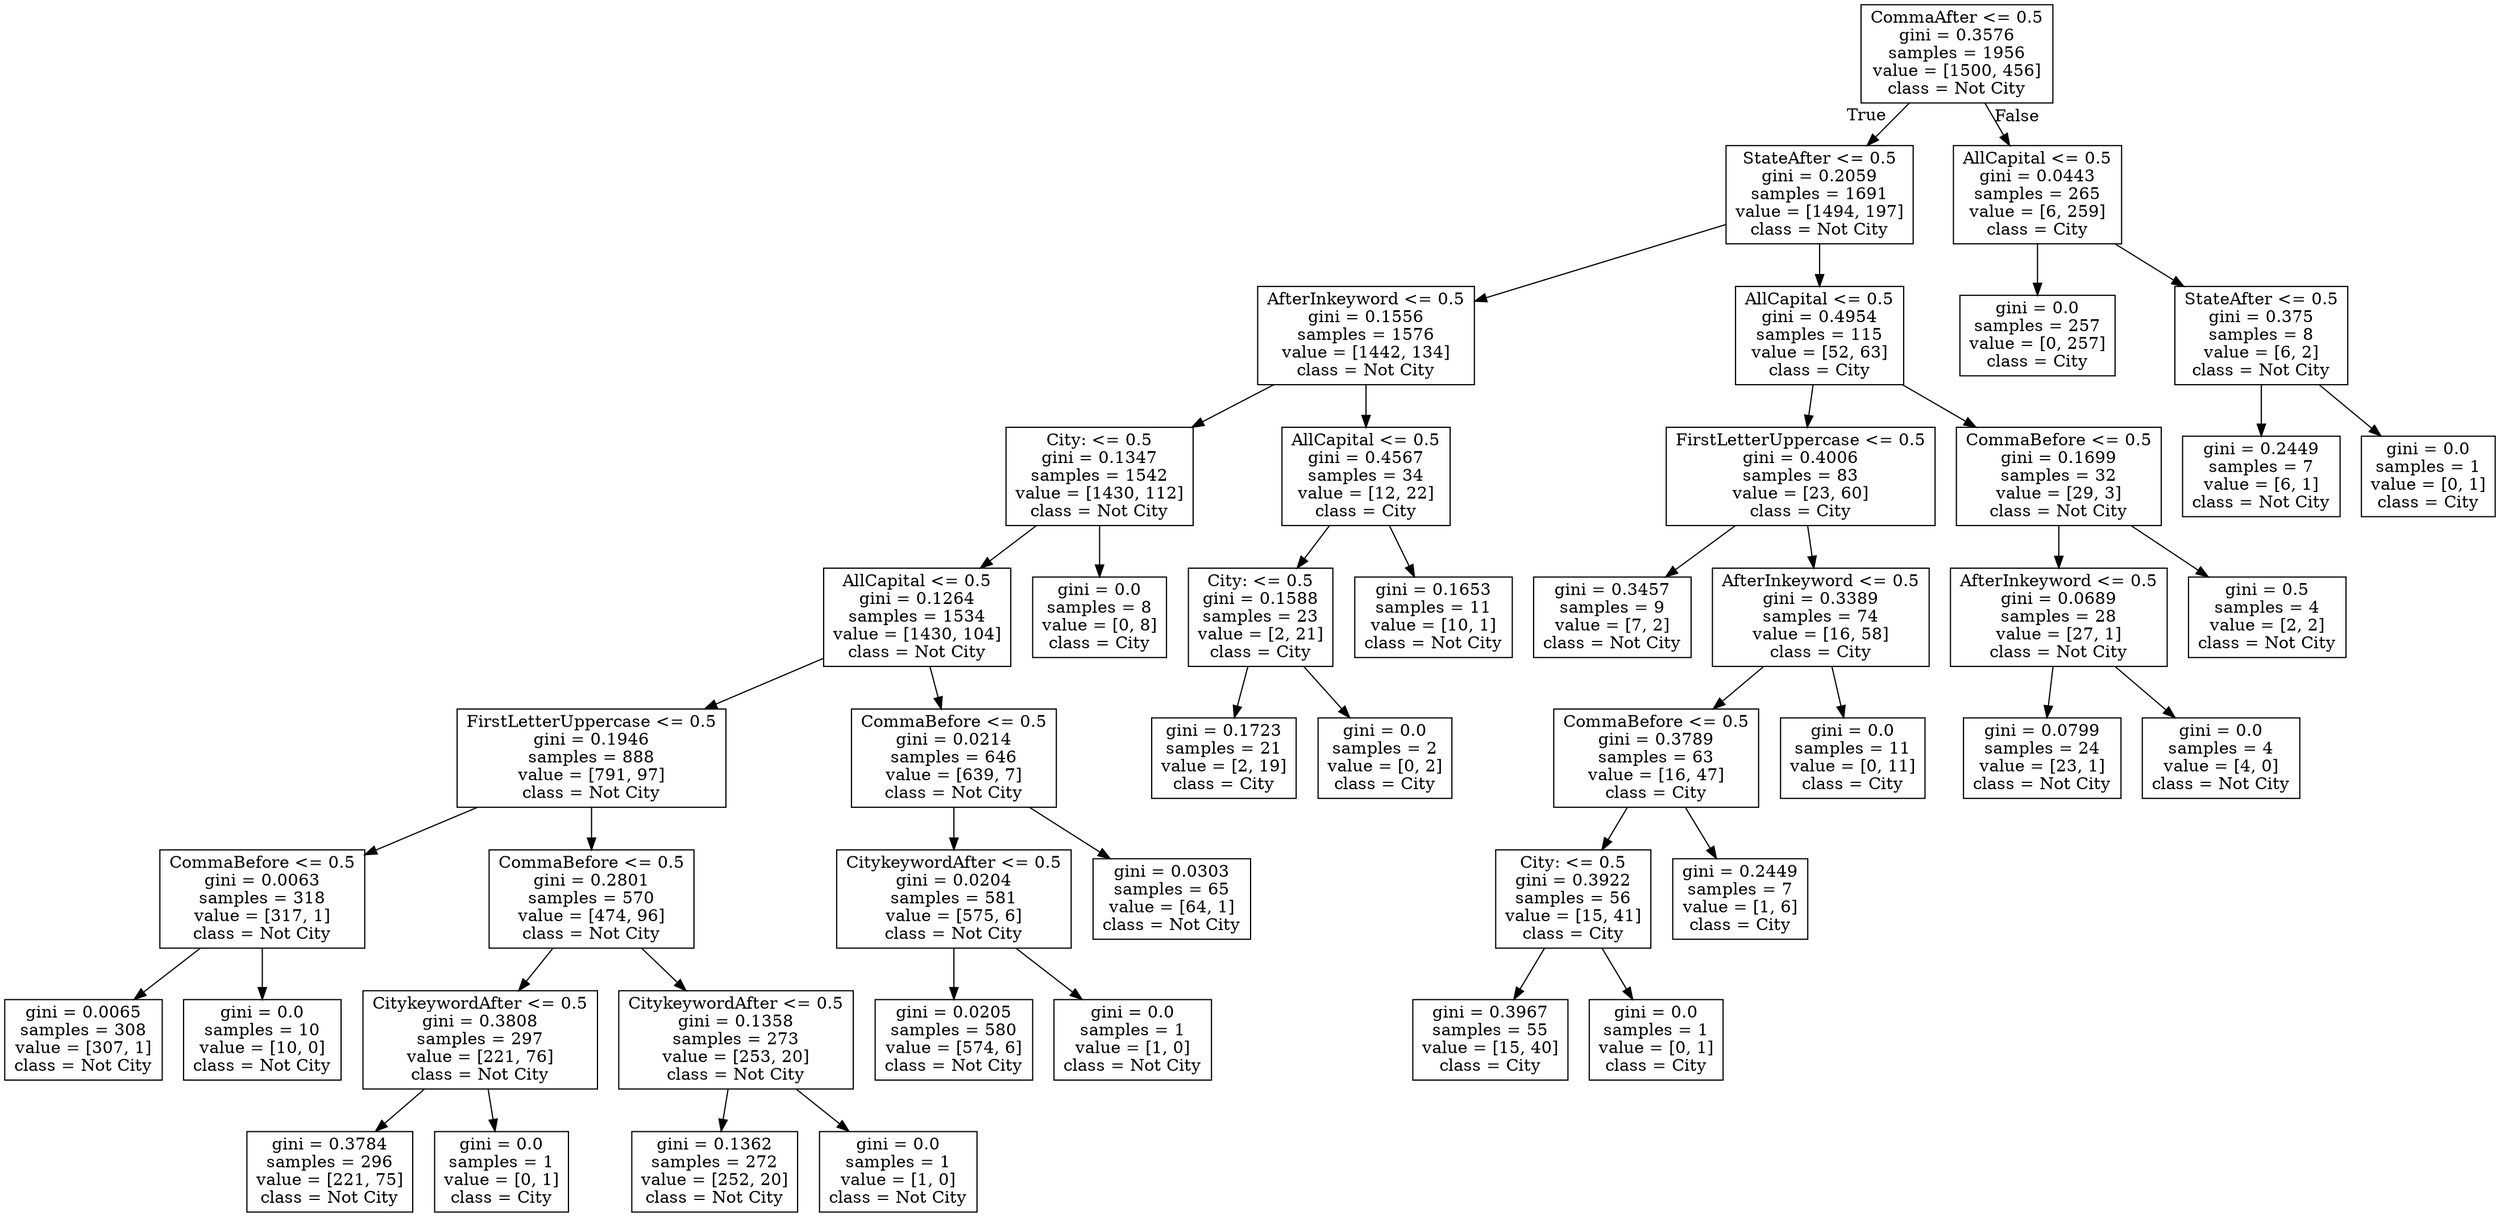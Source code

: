 digraph Tree {
node [shape=box] ;
0 [label="CommaAfter <= 0.5\ngini = 0.3576\nsamples = 1956\nvalue = [1500, 456]\nclass = Not City"] ;
1 [label="StateAfter <= 0.5\ngini = 0.2059\nsamples = 1691\nvalue = [1494, 197]\nclass = Not City"] ;
0 -> 1 [labeldistance=2.5, labelangle=45, headlabel="True"] ;
2 [label="AfterInkeyword <= 0.5\ngini = 0.1556\nsamples = 1576\nvalue = [1442, 134]\nclass = Not City"] ;
1 -> 2 ;
3 [label="City: <= 0.5\ngini = 0.1347\nsamples = 1542\nvalue = [1430, 112]\nclass = Not City"] ;
2 -> 3 ;
4 [label="AllCapital <= 0.5\ngini = 0.1264\nsamples = 1534\nvalue = [1430, 104]\nclass = Not City"] ;
3 -> 4 ;
5 [label="FirstLetterUppercase <= 0.5\ngini = 0.1946\nsamples = 888\nvalue = [791, 97]\nclass = Not City"] ;
4 -> 5 ;
6 [label="CommaBefore <= 0.5\ngini = 0.0063\nsamples = 318\nvalue = [317, 1]\nclass = Not City"] ;
5 -> 6 ;
7 [label="gini = 0.0065\nsamples = 308\nvalue = [307, 1]\nclass = Not City"] ;
6 -> 7 ;
8 [label="gini = 0.0\nsamples = 10\nvalue = [10, 0]\nclass = Not City"] ;
6 -> 8 ;
9 [label="CommaBefore <= 0.5\ngini = 0.2801\nsamples = 570\nvalue = [474, 96]\nclass = Not City"] ;
5 -> 9 ;
10 [label="CitykeywordAfter <= 0.5\ngini = 0.3808\nsamples = 297\nvalue = [221, 76]\nclass = Not City"] ;
9 -> 10 ;
11 [label="gini = 0.3784\nsamples = 296\nvalue = [221, 75]\nclass = Not City"] ;
10 -> 11 ;
12 [label="gini = 0.0\nsamples = 1\nvalue = [0, 1]\nclass = City"] ;
10 -> 12 ;
13 [label="CitykeywordAfter <= 0.5\ngini = 0.1358\nsamples = 273\nvalue = [253, 20]\nclass = Not City"] ;
9 -> 13 ;
14 [label="gini = 0.1362\nsamples = 272\nvalue = [252, 20]\nclass = Not City"] ;
13 -> 14 ;
15 [label="gini = 0.0\nsamples = 1\nvalue = [1, 0]\nclass = Not City"] ;
13 -> 15 ;
16 [label="CommaBefore <= 0.5\ngini = 0.0214\nsamples = 646\nvalue = [639, 7]\nclass = Not City"] ;
4 -> 16 ;
17 [label="CitykeywordAfter <= 0.5\ngini = 0.0204\nsamples = 581\nvalue = [575, 6]\nclass = Not City"] ;
16 -> 17 ;
18 [label="gini = 0.0205\nsamples = 580\nvalue = [574, 6]\nclass = Not City"] ;
17 -> 18 ;
19 [label="gini = 0.0\nsamples = 1\nvalue = [1, 0]\nclass = Not City"] ;
17 -> 19 ;
20 [label="gini = 0.0303\nsamples = 65\nvalue = [64, 1]\nclass = Not City"] ;
16 -> 20 ;
21 [label="gini = 0.0\nsamples = 8\nvalue = [0, 8]\nclass = City"] ;
3 -> 21 ;
22 [label="AllCapital <= 0.5\ngini = 0.4567\nsamples = 34\nvalue = [12, 22]\nclass = City"] ;
2 -> 22 ;
23 [label="City: <= 0.5\ngini = 0.1588\nsamples = 23\nvalue = [2, 21]\nclass = City"] ;
22 -> 23 ;
24 [label="gini = 0.1723\nsamples = 21\nvalue = [2, 19]\nclass = City"] ;
23 -> 24 ;
25 [label="gini = 0.0\nsamples = 2\nvalue = [0, 2]\nclass = City"] ;
23 -> 25 ;
26 [label="gini = 0.1653\nsamples = 11\nvalue = [10, 1]\nclass = Not City"] ;
22 -> 26 ;
27 [label="AllCapital <= 0.5\ngini = 0.4954\nsamples = 115\nvalue = [52, 63]\nclass = City"] ;
1 -> 27 ;
28 [label="FirstLetterUppercase <= 0.5\ngini = 0.4006\nsamples = 83\nvalue = [23, 60]\nclass = City"] ;
27 -> 28 ;
29 [label="gini = 0.3457\nsamples = 9\nvalue = [7, 2]\nclass = Not City"] ;
28 -> 29 ;
30 [label="AfterInkeyword <= 0.5\ngini = 0.3389\nsamples = 74\nvalue = [16, 58]\nclass = City"] ;
28 -> 30 ;
31 [label="CommaBefore <= 0.5\ngini = 0.3789\nsamples = 63\nvalue = [16, 47]\nclass = City"] ;
30 -> 31 ;
32 [label="City: <= 0.5\ngini = 0.3922\nsamples = 56\nvalue = [15, 41]\nclass = City"] ;
31 -> 32 ;
33 [label="gini = 0.3967\nsamples = 55\nvalue = [15, 40]\nclass = City"] ;
32 -> 33 ;
34 [label="gini = 0.0\nsamples = 1\nvalue = [0, 1]\nclass = City"] ;
32 -> 34 ;
35 [label="gini = 0.2449\nsamples = 7\nvalue = [1, 6]\nclass = City"] ;
31 -> 35 ;
36 [label="gini = 0.0\nsamples = 11\nvalue = [0, 11]\nclass = City"] ;
30 -> 36 ;
37 [label="CommaBefore <= 0.5\ngini = 0.1699\nsamples = 32\nvalue = [29, 3]\nclass = Not City"] ;
27 -> 37 ;
38 [label="AfterInkeyword <= 0.5\ngini = 0.0689\nsamples = 28\nvalue = [27, 1]\nclass = Not City"] ;
37 -> 38 ;
39 [label="gini = 0.0799\nsamples = 24\nvalue = [23, 1]\nclass = Not City"] ;
38 -> 39 ;
40 [label="gini = 0.0\nsamples = 4\nvalue = [4, 0]\nclass = Not City"] ;
38 -> 40 ;
41 [label="gini = 0.5\nsamples = 4\nvalue = [2, 2]\nclass = Not City"] ;
37 -> 41 ;
42 [label="AllCapital <= 0.5\ngini = 0.0443\nsamples = 265\nvalue = [6, 259]\nclass = City"] ;
0 -> 42 [labeldistance=2.5, labelangle=-45, headlabel="False"] ;
43 [label="gini = 0.0\nsamples = 257\nvalue = [0, 257]\nclass = City"] ;
42 -> 43 ;
44 [label="StateAfter <= 0.5\ngini = 0.375\nsamples = 8\nvalue = [6, 2]\nclass = Not City"] ;
42 -> 44 ;
45 [label="gini = 0.2449\nsamples = 7\nvalue = [6, 1]\nclass = Not City"] ;
44 -> 45 ;
46 [label="gini = 0.0\nsamples = 1\nvalue = [0, 1]\nclass = City"] ;
44 -> 46 ;
}